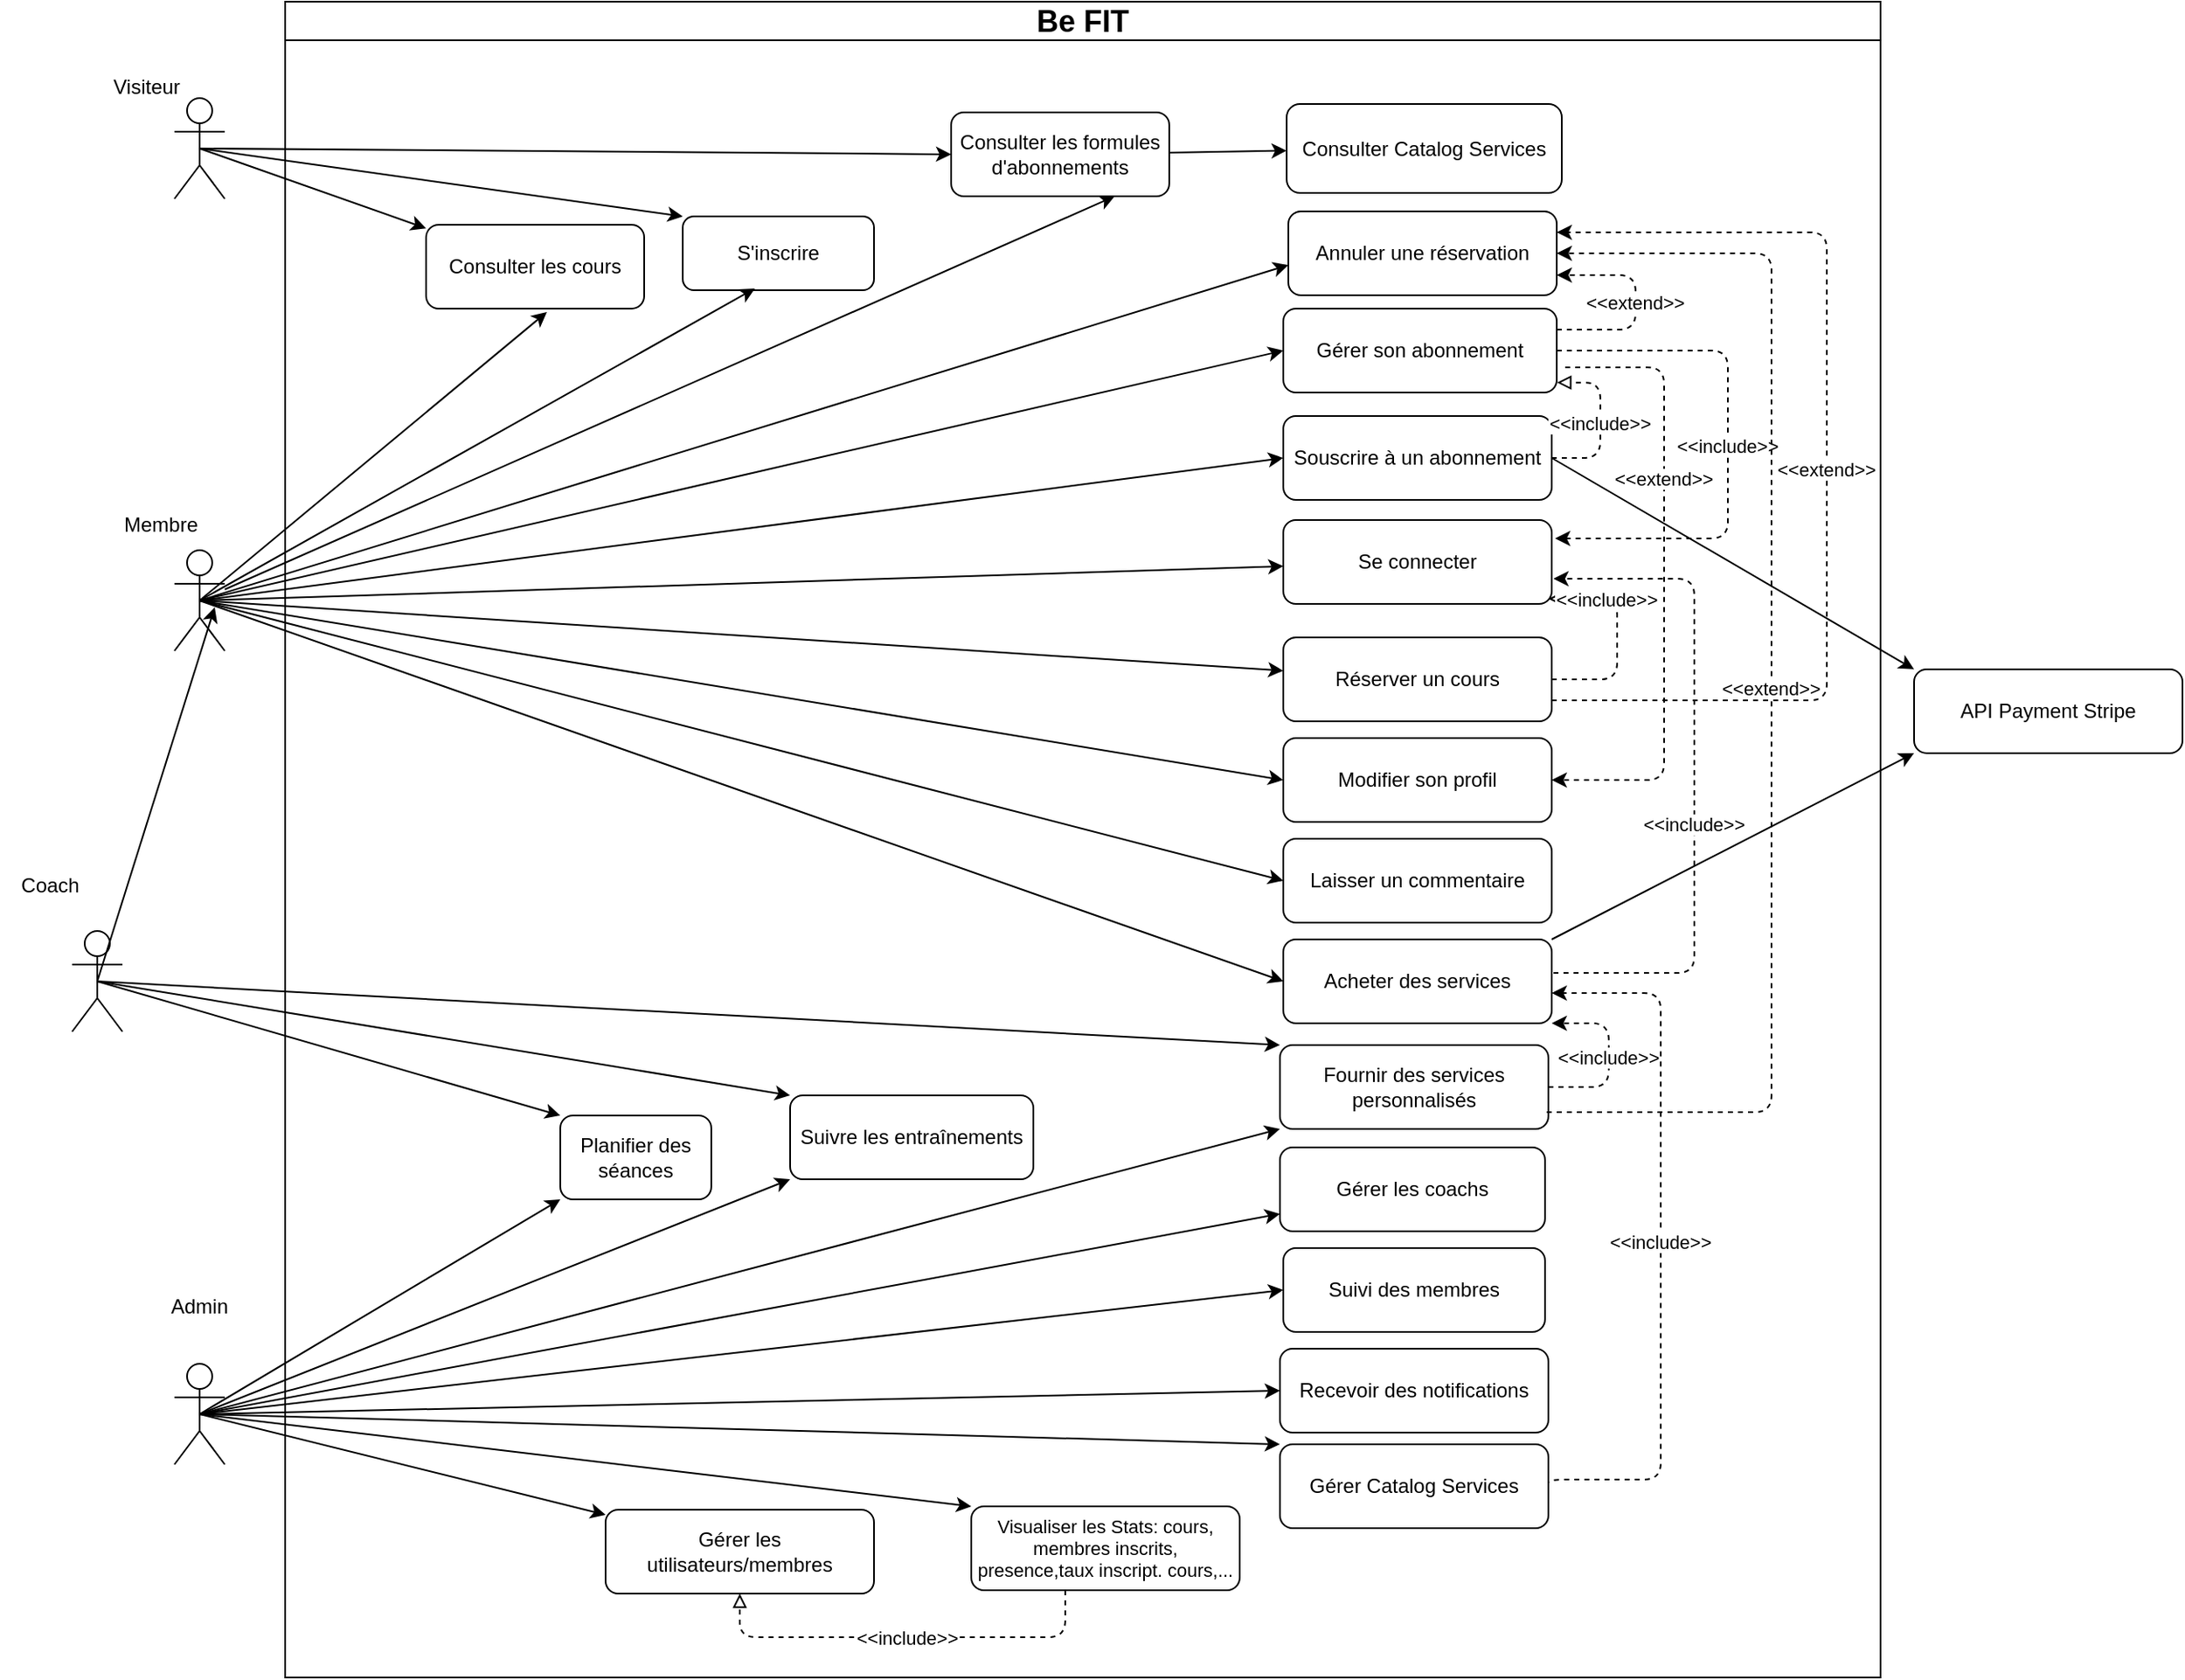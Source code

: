 <mxfile version="24.7.7">
  <diagram name="Page-1" id="NAnlpV8po5Nv_PaAFcBA">
    <mxGraphModel dx="1773" dy="1138" grid="0" gridSize="10" guides="1" tooltips="1" connect="1" arrows="1" fold="1" page="0" pageScale="1" pageWidth="827" pageHeight="1169" math="0" shadow="0">
      <root>
        <mxCell id="0" />
        <mxCell id="1" parent="0" />
        <mxCell id="6" value="Consulter les formules d&#39;abonnements" style="rounded=1;whiteSpace=wrap" parent="1" vertex="1">
          <mxGeometry x="402" y="-33" width="130" height="50" as="geometry" />
        </mxCell>
        <mxCell id="7" value="S&#39;inscrire" style="rounded=1;whiteSpace=wrap" parent="1" vertex="1">
          <mxGeometry x="242" y="29" width="114" height="44" as="geometry" />
        </mxCell>
        <mxCell id="8" value="Consulter les cours" style="rounded=1;whiteSpace=wrap" parent="1" vertex="1">
          <mxGeometry x="89" y="34" width="130" height="50" as="geometry" />
        </mxCell>
        <mxCell id="9" value="Consulter Catalog Services" style="rounded=1;whiteSpace=wrap" parent="1" vertex="1">
          <mxGeometry x="602" y="-38" width="164" height="53" as="geometry" />
        </mxCell>
        <mxCell id="10" value="Souscrire à un abonnement" style="rounded=1;whiteSpace=wrap" parent="1" vertex="1">
          <mxGeometry x="600" y="148" width="160" height="50" as="geometry" />
        </mxCell>
        <mxCell id="11" value="Réserver un cours" style="rounded=1;whiteSpace=wrap" parent="1" vertex="1">
          <mxGeometry x="600" y="280" width="160" height="50" as="geometry" />
        </mxCell>
        <mxCell id="12" value="Annuler une réservation" style="rounded=1;whiteSpace=wrap" parent="1" vertex="1">
          <mxGeometry x="603" y="26" width="160" height="50" as="geometry" />
        </mxCell>
        <mxCell id="13" value="Gérer son abonnement" style="rounded=1;whiteSpace=wrap" parent="1" vertex="1">
          <mxGeometry x="600" y="84" width="163" height="50" as="geometry" />
        </mxCell>
        <mxCell id="14" value="Se connecter" style="rounded=1;whiteSpace=wrap" parent="1" vertex="1">
          <mxGeometry x="600" y="210" width="160" height="50" as="geometry" />
        </mxCell>
        <mxCell id="15" value="Modifier son profil" style="rounded=1;whiteSpace=wrap" parent="1" vertex="1">
          <mxGeometry x="600" y="340" width="160" height="50" as="geometry" />
        </mxCell>
        <mxCell id="16" value="Laisser un commentaire" style="rounded=1;whiteSpace=wrap" parent="1" vertex="1">
          <mxGeometry x="600" y="400" width="160" height="50" as="geometry" />
        </mxCell>
        <mxCell id="17" value="Acheter des services" style="rounded=1;whiteSpace=wrap" parent="1" vertex="1">
          <mxGeometry x="600" y="460" width="160" height="50" as="geometry" />
        </mxCell>
        <mxCell id="18" value="Gérer Catalog Services" style="rounded=1;whiteSpace=wrap" parent="1" vertex="1">
          <mxGeometry x="598" y="761" width="160" height="50" as="geometry" />
        </mxCell>
        <mxCell id="19" value="&#xa;Visualiser les Stats: cours, membres inscrits, presence,taux inscript. cours,...&#xa;" style="rounded=1;whiteSpace=wrap;fontSize=11;" parent="1" vertex="1">
          <mxGeometry x="414" y="798" width="160" height="50" as="geometry" />
        </mxCell>
        <mxCell id="20" value="Recevoir des notifications" style="rounded=1;whiteSpace=wrap" parent="1" vertex="1">
          <mxGeometry x="598" y="704" width="160" height="50" as="geometry" />
        </mxCell>
        <mxCell id="21" value="Gérer les utilisateurs/membres" style="rounded=1;whiteSpace=wrap" parent="1" vertex="1">
          <mxGeometry x="196" y="800" width="160" height="50" as="geometry" />
        </mxCell>
        <mxCell id="22" value="Suivi des membres" style="rounded=1;whiteSpace=wrap" parent="1" vertex="1">
          <mxGeometry x="600" y="644" width="156" height="50" as="geometry" />
        </mxCell>
        <mxCell id="23" value="Gérer les coachs" style="rounded=1;whiteSpace=wrap" parent="1" vertex="1">
          <mxGeometry x="598" y="584" width="158" height="50" as="geometry" />
        </mxCell>
        <mxCell id="25" value="Planifier des séances" style="rounded=1;whiteSpace=wrap" parent="1" vertex="1">
          <mxGeometry x="169" y="565" width="90" height="50" as="geometry" />
        </mxCell>
        <mxCell id="26" value="Suivre les entraînements" style="rounded=1;whiteSpace=wrap" parent="1" vertex="1">
          <mxGeometry x="306" y="553" width="145" height="50" as="geometry" />
        </mxCell>
        <mxCell id="27" value="Fournir des services personnalisés" style="rounded=1;whiteSpace=wrap" parent="1" vertex="1">
          <mxGeometry x="598" y="523" width="160" height="50" as="geometry" />
        </mxCell>
        <mxCell id="28" style="rounded=1;entryX=0;entryY=0.5;entryDx=0;entryDy=0;exitX=0.5;exitY=0.5;exitDx=0;exitDy=0;exitPerimeter=0;" parent="1" source="KVx_jI3Rg1KagNch0SJf-57" target="6" edge="1">
          <mxGeometry relative="1" as="geometry">
            <mxPoint x="80" y="100" as="sourcePoint" />
          </mxGeometry>
        </mxCell>
        <mxCell id="29" style="rounded=1;entryX=0;entryY=0;entryDx=0;entryDy=0;exitX=0.5;exitY=0.5;exitDx=0;exitDy=0;exitPerimeter=0;" parent="1" source="KVx_jI3Rg1KagNch0SJf-57" target="7" edge="1">
          <mxGeometry relative="1" as="geometry">
            <mxPoint x="90" y="90" as="sourcePoint" />
          </mxGeometry>
        </mxCell>
        <mxCell id="30" style="rounded=1;exitX=0.5;exitY=0.5;exitDx=0;exitDy=0;exitPerimeter=0;" parent="1" source="KVx_jI3Rg1KagNch0SJf-57" target="8" edge="1">
          <mxGeometry relative="1" as="geometry">
            <mxPoint x="100" y="115" as="sourcePoint" />
          </mxGeometry>
        </mxCell>
        <mxCell id="31" style="rounded=1;" parent="1" source="6" target="9" edge="1">
          <mxGeometry relative="1" as="geometry" />
        </mxCell>
        <mxCell id="32" style="rounded=1;entryX=0;entryY=0.5;entryDx=0;entryDy=0;exitX=0.5;exitY=0.5;exitDx=0;exitDy=0;exitPerimeter=0;" parent="1" source="KVx_jI3Rg1KagNch0SJf-61" target="10" edge="1">
          <mxGeometry relative="1" as="geometry">
            <mxPoint x="100" y="257.593" as="sourcePoint" />
          </mxGeometry>
        </mxCell>
        <mxCell id="33" style="rounded=1;exitX=0.5;exitY=0.5;exitDx=0;exitDy=0;exitPerimeter=0;" parent="1" source="KVx_jI3Rg1KagNch0SJf-61" target="11" edge="1">
          <mxGeometry relative="1" as="geometry">
            <mxPoint x="100" y="267.581" as="sourcePoint" />
          </mxGeometry>
        </mxCell>
        <mxCell id="34" style="rounded=1;entryX=0;entryY=0.64;entryDx=0;entryDy=0;entryPerimeter=0;exitX=0.5;exitY=0.5;exitDx=0;exitDy=0;exitPerimeter=0;" parent="1" source="KVx_jI3Rg1KagNch0SJf-61" target="12" edge="1">
          <mxGeometry relative="1" as="geometry">
            <mxPoint x="94.764" y="250" as="sourcePoint" />
          </mxGeometry>
        </mxCell>
        <mxCell id="35" style="rounded=1;entryX=0;entryY=0.5;entryDx=0;entryDy=0;exitX=0.5;exitY=0.5;exitDx=0;exitDy=0;exitPerimeter=0;" parent="1" source="KVx_jI3Rg1KagNch0SJf-61" target="13" edge="1">
          <mxGeometry relative="1" as="geometry">
            <mxPoint x="100" y="252" as="sourcePoint" />
          </mxGeometry>
        </mxCell>
        <mxCell id="36" style="rounded=1;exitX=0.5;exitY=0.5;exitDx=0;exitDy=0;exitPerimeter=0;" parent="1" source="KVx_jI3Rg1KagNch0SJf-61" target="14" edge="1">
          <mxGeometry relative="1" as="geometry">
            <mxPoint x="100" y="263.065" as="sourcePoint" />
          </mxGeometry>
        </mxCell>
        <mxCell id="37" style="rounded=1;entryX=0;entryY=0.5;entryDx=0;entryDy=0;exitX=0.5;exitY=0.5;exitDx=0;exitDy=0;exitPerimeter=0;" parent="1" source="KVx_jI3Rg1KagNch0SJf-61" target="15" edge="1">
          <mxGeometry relative="1" as="geometry">
            <mxPoint x="100" y="272.407" as="sourcePoint" />
          </mxGeometry>
        </mxCell>
        <mxCell id="38" style="rounded=1;entryX=0;entryY=0.5;entryDx=0;entryDy=0;exitX=0.5;exitY=0.5;exitDx=0;exitDy=0;exitPerimeter=0;" parent="1" source="KVx_jI3Rg1KagNch0SJf-61" target="16" edge="1">
          <mxGeometry relative="1" as="geometry">
            <mxPoint x="100" y="276.852" as="sourcePoint" />
          </mxGeometry>
        </mxCell>
        <mxCell id="39" style="rounded=1;entryX=0;entryY=0.5;entryDx=0;entryDy=0;exitX=0.5;exitY=0.5;exitDx=0;exitDy=0;exitPerimeter=0;" parent="1" source="KVx_jI3Rg1KagNch0SJf-61" target="17" edge="1">
          <mxGeometry relative="1" as="geometry">
            <mxPoint x="96.818" y="280" as="sourcePoint" />
            <mxPoint x="600" y="460" as="targetPoint" />
          </mxGeometry>
        </mxCell>
        <mxCell id="40" style="rounded=1;exitX=0.5;exitY=0.5;exitDx=0;exitDy=0;exitPerimeter=0;entryX=0;entryY=0;entryDx=0;entryDy=0;" parent="1" source="KVx_jI3Rg1KagNch0SJf-62" target="18" edge="1">
          <mxGeometry relative="1" as="geometry">
            <mxPoint x="92.4" y="430" as="sourcePoint" />
            <mxPoint x="447" y="763" as="targetPoint" />
          </mxGeometry>
        </mxCell>
        <mxCell id="41" style="rounded=1;exitX=0.5;exitY=0.5;exitDx=0;exitDy=0;exitPerimeter=0;entryX=0;entryY=0;entryDx=0;entryDy=0;" parent="1" source="KVx_jI3Rg1KagNch0SJf-62" target="19" edge="1">
          <mxGeometry relative="1" as="geometry">
            <mxPoint x="85.312" y="430" as="sourcePoint" />
            <mxPoint x="276" y="760" as="targetPoint" />
          </mxGeometry>
        </mxCell>
        <mxCell id="43" style="rounded=1;exitX=0.5;exitY=0.5;exitDx=0;exitDy=0;exitPerimeter=0;entryX=0;entryY=0.06;entryDx=0;entryDy=0;entryPerimeter=0;" parent="1" source="KVx_jI3Rg1KagNch0SJf-62" target="21" edge="1">
          <mxGeometry relative="1" as="geometry">
            <mxPoint x="82.606" y="430" as="sourcePoint" />
            <mxPoint x="107" y="786" as="targetPoint" />
          </mxGeometry>
        </mxCell>
        <mxCell id="44" style="rounded=1;entryX=0;entryY=0.5;entryDx=0;entryDy=0;exitX=0.5;exitY=0.5;exitDx=0;exitDy=0;exitPerimeter=0;" parent="1" source="KVx_jI3Rg1KagNch0SJf-62" target="22" edge="1">
          <mxGeometry relative="1" as="geometry">
            <mxPoint x="100" y="424.63" as="sourcePoint" />
          </mxGeometry>
        </mxCell>
        <mxCell id="45" style="rounded=1;exitX=0.5;exitY=0.5;exitDx=0;exitDy=0;exitPerimeter=0;" parent="1" source="KVx_jI3Rg1KagNch0SJf-62" target="23" edge="1">
          <mxGeometry relative="1" as="geometry">
            <mxPoint x="76.023" y="430" as="sourcePoint" />
          </mxGeometry>
        </mxCell>
        <mxCell id="46" style="rounded=1;exitX=0.5;exitY=0.5;exitDx=0;exitDy=0;exitPerimeter=0;entryX=0;entryY=0.5;entryDx=0;entryDy=0;" parent="1" source="KVx_jI3Rg1KagNch0SJf-62" target="20" edge="1">
          <mxGeometry relative="1" as="geometry">
            <mxPoint x="100" y="429.074" as="sourcePoint" />
            <mxPoint x="590" y="710" as="targetPoint" />
          </mxGeometry>
        </mxCell>
        <mxCell id="47" style="rounded=1;exitX=0.5;exitY=0.5;exitDx=0;exitDy=0;exitPerimeter=0;entryX=0;entryY=0;entryDx=0;entryDy=0;" parent="1" source="KVx_jI3Rg1KagNch0SJf-68" target="25" edge="1">
          <mxGeometry relative="1" as="geometry">
            <mxPoint x="66.875" y="580" as="sourcePoint" />
            <mxPoint x="590" y="646" as="targetPoint" />
          </mxGeometry>
        </mxCell>
        <mxCell id="48" style="rounded=1;exitX=0.5;exitY=0.5;exitDx=0;exitDy=0;exitPerimeter=0;entryX=0;entryY=0;entryDx=0;entryDy=0;" parent="1" source="KVx_jI3Rg1KagNch0SJf-68" target="26" edge="1">
          <mxGeometry relative="1" as="geometry">
            <mxPoint x="77.5" y="580" as="sourcePoint" />
            <mxPoint x="314" y="565" as="targetPoint" />
          </mxGeometry>
        </mxCell>
        <mxCell id="49" style="rounded=1;exitX=0.5;exitY=0.5;exitDx=0;exitDy=0;exitPerimeter=0;entryX=0;entryY=0;entryDx=0;entryDy=0;" parent="1" source="KVx_jI3Rg1KagNch0SJf-68" target="27" edge="1">
          <mxGeometry relative="1" as="geometry">
            <mxPoint x="88.125" y="580" as="sourcePoint" />
            <mxPoint x="597" y="603" as="targetPoint" />
          </mxGeometry>
        </mxCell>
        <mxCell id="50" value="&lt;&lt;include&gt;&gt;" style="edgeStyle=orthogonalEdgeStyle;endArrow=block;endFill=0;dashed=1;exitX=1;exitY=0.5;exitDx=0;exitDy=0;entryX=1.001;entryY=0.881;entryDx=0;entryDy=0;entryPerimeter=0;" parent="1" source="10" target="13" edge="1">
          <mxGeometry relative="1" as="geometry">
            <mxPoint x="760" y="130" as="targetPoint" />
            <Array as="points">
              <mxPoint x="789" y="173" />
              <mxPoint x="789" y="128" />
            </Array>
          </mxGeometry>
        </mxCell>
        <mxCell id="51" value="&lt;&lt;include&gt;&gt;" style="edgeStyle=orthogonalEdgeStyle;endArrow=block;endFill=0;dashed=1;exitX=1;exitY=0.5;exitDx=0;exitDy=0;" parent="1" source="11" edge="1">
          <mxGeometry x="0.453" relative="1" as="geometry">
            <mxPoint x="758" y="257" as="targetPoint" />
            <Array as="points">
              <mxPoint x="799" y="305" />
              <mxPoint x="799" y="257" />
            </Array>
            <mxPoint as="offset" />
          </mxGeometry>
        </mxCell>
        <mxCell id="52" value="&lt;&lt;include&gt;&gt;" style="edgeStyle=orthogonalEdgeStyle;endArrow=block;endFill=0;dashed=1;entryX=0.5;entryY=1;entryDx=0;entryDy=0;" parent="1" source="19" target="21" edge="1">
          <mxGeometry x="-0.015" relative="1" as="geometry">
            <mxPoint x="392" y="891" as="sourcePoint" />
            <Array as="points">
              <mxPoint x="470" y="876" />
              <mxPoint x="276" y="876" />
            </Array>
            <mxPoint as="offset" />
          </mxGeometry>
        </mxCell>
        <mxCell id="KVx_jI3Rg1KagNch0SJf-57" value="" style="shape=umlActor;verticalLabelPosition=bottom;verticalAlign=top;html=1;outlineConnect=0;" parent="1" vertex="1">
          <mxGeometry x="-61" y="-41.5" width="30" height="60" as="geometry" />
        </mxCell>
        <mxCell id="KVx_jI3Rg1KagNch0SJf-60" value="Visiteur" style="text;html=1;align=center;verticalAlign=middle;resizable=0;points=[];autosize=1;strokeColor=none;fillColor=none;" parent="1" vertex="1">
          <mxGeometry x="-108" y="-63" width="60" height="30" as="geometry" />
        </mxCell>
        <mxCell id="KVx_jI3Rg1KagNch0SJf-61" value="" style="shape=umlActor;verticalLabelPosition=bottom;verticalAlign=top;html=1;outlineConnect=0;" parent="1" vertex="1">
          <mxGeometry x="-61" y="228" width="30" height="60" as="geometry" />
        </mxCell>
        <mxCell id="KVx_jI3Rg1KagNch0SJf-62" value="" style="shape=umlActor;verticalLabelPosition=bottom;verticalAlign=top;html=1;outlineConnect=0;" parent="1" vertex="1">
          <mxGeometry x="-61" y="713" width="30" height="60" as="geometry" />
        </mxCell>
        <mxCell id="KVx_jI3Rg1KagNch0SJf-66" value="Admin" style="text;html=1;align=center;verticalAlign=middle;whiteSpace=wrap;rounded=0;" parent="1" vertex="1">
          <mxGeometry x="-76" y="664" width="60" height="30" as="geometry" />
        </mxCell>
        <mxCell id="KVx_jI3Rg1KagNch0SJf-67" value="Membre" style="text;html=1;align=center;verticalAlign=middle;whiteSpace=wrap;rounded=0;" parent="1" vertex="1">
          <mxGeometry x="-99" y="198" width="60" height="30" as="geometry" />
        </mxCell>
        <mxCell id="KVx_jI3Rg1KagNch0SJf-68" value="" style="shape=umlActor;verticalLabelPosition=bottom;verticalAlign=top;html=1;outlineConnect=0;" parent="1" vertex="1">
          <mxGeometry x="-122" y="455" width="30" height="60" as="geometry" />
        </mxCell>
        <mxCell id="KVx_jI3Rg1KagNch0SJf-69" value="Coach" style="text;html=1;align=center;verticalAlign=middle;whiteSpace=wrap;rounded=0;" parent="1" vertex="1">
          <mxGeometry x="-165" y="413" width="60" height="30" as="geometry" />
        </mxCell>
        <mxCell id="qZKsJLmDGMZFvN5hdc6K-56" value="API Payment Stripe" style="rounded=1;whiteSpace=wrap" parent="1" vertex="1">
          <mxGeometry x="976" y="299" width="160" height="50" as="geometry" />
        </mxCell>
        <mxCell id="qZKsJLmDGMZFvN5hdc6K-57" value="" style="endArrow=classic;html=1;rounded=0;entryX=0;entryY=0;entryDx=0;entryDy=0;exitX=1;exitY=0.5;exitDx=0;exitDy=0;" parent="1" source="10" target="qZKsJLmDGMZFvN5hdc6K-56" edge="1">
          <mxGeometry width="50" height="50" relative="1" as="geometry">
            <mxPoint x="397" y="415" as="sourcePoint" />
            <mxPoint x="447" y="365" as="targetPoint" />
          </mxGeometry>
        </mxCell>
        <mxCell id="qZKsJLmDGMZFvN5hdc6K-58" value="" style="endArrow=classic;html=1;rounded=0;entryX=0;entryY=1;entryDx=0;entryDy=0;exitX=1;exitY=0;exitDx=0;exitDy=0;" parent="1" source="17" target="qZKsJLmDGMZFvN5hdc6K-56" edge="1">
          <mxGeometry width="50" height="50" relative="1" as="geometry">
            <mxPoint x="397" y="415" as="sourcePoint" />
            <mxPoint x="447" y="365" as="targetPoint" />
          </mxGeometry>
        </mxCell>
        <mxCell id="NJYBeWLR2BhXSszBbY7c-60" value="" style="endArrow=classic;html=1;rounded=0;exitX=0.5;exitY=0.5;exitDx=0;exitDy=0;exitPerimeter=0;entryX=0;entryY=1;entryDx=0;entryDy=0;" parent="1" source="KVx_jI3Rg1KagNch0SJf-62" target="25" edge="1">
          <mxGeometry width="50" height="50" relative="1" as="geometry">
            <mxPoint x="669" y="529" as="sourcePoint" />
            <mxPoint x="719" y="479" as="targetPoint" />
          </mxGeometry>
        </mxCell>
        <mxCell id="NJYBeWLR2BhXSszBbY7c-61" value="" style="endArrow=classic;html=1;rounded=0;exitX=0.5;exitY=0.5;exitDx=0;exitDy=0;exitPerimeter=0;entryX=0;entryY=1;entryDx=0;entryDy=0;" parent="1" source="KVx_jI3Rg1KagNch0SJf-62" target="26" edge="1">
          <mxGeometry width="50" height="50" relative="1" as="geometry">
            <mxPoint x="669" y="529" as="sourcePoint" />
            <mxPoint x="353" y="656" as="targetPoint" />
          </mxGeometry>
        </mxCell>
        <mxCell id="NJYBeWLR2BhXSszBbY7c-62" value="" style="endArrow=classic;html=1;rounded=0;exitX=0.5;exitY=0.5;exitDx=0;exitDy=0;exitPerimeter=0;entryX=0;entryY=1;entryDx=0;entryDy=0;" parent="1" source="KVx_jI3Rg1KagNch0SJf-62" target="27" edge="1">
          <mxGeometry width="50" height="50" relative="1" as="geometry">
            <mxPoint x="669" y="677" as="sourcePoint" />
            <mxPoint x="719" y="627" as="targetPoint" />
          </mxGeometry>
        </mxCell>
        <mxCell id="NJYBeWLR2BhXSszBbY7c-65" value="" style="endArrow=classic;html=1;rounded=0;entryX=0.75;entryY=1;entryDx=0;entryDy=0;" parent="1" source="KVx_jI3Rg1KagNch0SJf-61" target="6" edge="1">
          <mxGeometry width="50" height="50" relative="1" as="geometry">
            <mxPoint x="669" y="258" as="sourcePoint" />
            <mxPoint x="521" y="21" as="targetPoint" />
          </mxGeometry>
        </mxCell>
        <mxCell id="NJYBeWLR2BhXSszBbY7c-67" value="" style="endArrow=classic;html=1;rounded=0;exitX=0.5;exitY=0.5;exitDx=0;exitDy=0;exitPerimeter=0;entryX=0.377;entryY=0.977;entryDx=0;entryDy=0;entryPerimeter=0;" parent="1" source="KVx_jI3Rg1KagNch0SJf-61" edge="1" target="7">
          <mxGeometry width="50" height="50" relative="1" as="geometry">
            <mxPoint x="669" y="258" as="sourcePoint" />
            <mxPoint x="299" y="75" as="targetPoint" />
          </mxGeometry>
        </mxCell>
        <mxCell id="NJYBeWLR2BhXSszBbY7c-70" value="" style="endArrow=classic;html=1;rounded=0;exitX=0.5;exitY=0.5;exitDx=0;exitDy=0;exitPerimeter=0;entryX=0.554;entryY=1.04;entryDx=0;entryDy=0;entryPerimeter=0;" parent="1" source="KVx_jI3Rg1KagNch0SJf-61" target="8" edge="1">
          <mxGeometry width="50" height="50" relative="1" as="geometry">
            <mxPoint x="60" y="200" as="sourcePoint" />
            <mxPoint x="212" y="85" as="targetPoint" />
          </mxGeometry>
        </mxCell>
        <mxCell id="n6asKkfDT6sdKLpLVD0F-74" value="" style="endArrow=classic;html=1;rounded=0;exitX=0.5;exitY=0.5;exitDx=0;exitDy=0;exitPerimeter=0;" edge="1" parent="1" source="KVx_jI3Rg1KagNch0SJf-68">
          <mxGeometry width="50" height="50" relative="1" as="geometry">
            <mxPoint x="415" y="411" as="sourcePoint" />
            <mxPoint x="-37" y="262" as="targetPoint" />
          </mxGeometry>
        </mxCell>
        <mxCell id="n6asKkfDT6sdKLpLVD0F-77" value="&lt;font style=&quot;font-size: 18px;&quot;&gt;Be FIT&lt;/font&gt;" style="swimlane;whiteSpace=wrap;html=1;startSize=23;" vertex="1" parent="1">
          <mxGeometry x="5" y="-99" width="951" height="999" as="geometry" />
        </mxCell>
        <mxCell id="n6asKkfDT6sdKLpLVD0F-78" style="edgeStyle=orthogonalEdgeStyle;rounded=0;orthogonalLoop=1;jettySize=auto;html=1;exitX=0.5;exitY=1;exitDx=0;exitDy=0;" edge="1" parent="n6asKkfDT6sdKLpLVD0F-77">
          <mxGeometry relative="1" as="geometry">
            <mxPoint x="315" y="585" as="sourcePoint" />
            <mxPoint x="315" y="585" as="targetPoint" />
          </mxGeometry>
        </mxCell>
        <mxCell id="n6asKkfDT6sdKLpLVD0F-81" value="&lt;&lt;include&gt;&gt;" style="edgeStyle=orthogonalEdgeStyle;rounded=1;dashed=1;entryX=1;entryY=1;entryDx=0;entryDy=0;" edge="1" parent="1" source="27" target="17">
          <mxGeometry relative="1" as="geometry">
            <mxPoint x="777" y="545" as="sourcePoint" />
            <mxPoint x="657" y="505" as="targetPoint" />
            <Array as="points">
              <mxPoint x="794" y="548" />
              <mxPoint x="794" y="510" />
            </Array>
          </mxGeometry>
        </mxCell>
        <mxCell id="n6asKkfDT6sdKLpLVD0F-84" value="&lt;&lt;include&gt;&gt;" style="edgeStyle=orthogonalEdgeStyle;rounded=1;dashed=1;exitX=1;exitY=0.5;exitDx=0;exitDy=0;" edge="1" parent="1" source="18">
          <mxGeometry relative="1" as="geometry">
            <mxPoint x="884" y="667" as="sourcePoint" />
            <mxPoint x="760" y="492" as="targetPoint" />
            <Array as="points">
              <mxPoint x="758" y="782" />
              <mxPoint x="825" y="782" />
              <mxPoint x="825" y="492" />
            </Array>
          </mxGeometry>
        </mxCell>
        <mxCell id="n6asKkfDT6sdKLpLVD0F-85" value="&lt;&lt;include&gt;&gt;" style="edgeStyle=orthogonalEdgeStyle;rounded=1;dashed=1;exitX=1;exitY=0.5;exitDx=0;exitDy=0;" edge="1" parent="1" source="13">
          <mxGeometry relative="1" as="geometry">
            <mxPoint x="764" y="116" as="sourcePoint" />
            <mxPoint x="762" y="221" as="targetPoint" />
            <Array as="points">
              <mxPoint x="865" y="109" />
              <mxPoint x="865" y="221" />
            </Array>
          </mxGeometry>
        </mxCell>
        <mxCell id="n6asKkfDT6sdKLpLVD0F-87" value="&lt;&lt;extend&gt;&gt;" style="edgeStyle=orthogonalEdgeStyle;rounded=1;dashed=1;entryX=1;entryY=0.5;entryDx=0;entryDy=0;" edge="1" parent="1" target="12">
          <mxGeometry relative="1" as="geometry">
            <mxPoint x="757" y="563" as="sourcePoint" />
            <mxPoint x="990" y="392" as="targetPoint" />
            <Array as="points">
              <mxPoint x="891" y="563" />
              <mxPoint x="891" y="51" />
            </Array>
            <mxPoint as="offset" />
          </mxGeometry>
        </mxCell>
        <mxCell id="n6asKkfDT6sdKLpLVD0F-89" value="&lt;&lt;extend&gt;&gt;" style="edgeStyle=orthogonalEdgeStyle;rounded=1;dashed=1;entryX=1;entryY=0.25;entryDx=0;entryDy=0;exitX=1;exitY=0.75;exitDx=0;exitDy=0;" edge="1" parent="1" source="11" target="12">
          <mxGeometry relative="1" as="geometry">
            <mxPoint x="946" y="164" as="sourcePoint" />
            <mxPoint x="1176" y="-6" as="targetPoint" />
            <Array as="points">
              <mxPoint x="924" y="318" />
              <mxPoint x="924" y="39" />
            </Array>
          </mxGeometry>
        </mxCell>
        <mxCell id="n6asKkfDT6sdKLpLVD0F-90" value="&lt;&lt;extend&gt;&gt;" style="edgeStyle=orthogonalEdgeStyle;rounded=1;dashed=1;entryX=1;entryY=0.75;entryDx=0;entryDy=0;exitX=1;exitY=0.25;exitDx=0;exitDy=0;" edge="1" parent="1" source="13" target="12">
          <mxGeometry relative="1" as="geometry">
            <mxPoint x="1041" y="49" as="sourcePoint" />
            <mxPoint x="1271" y="-121" as="targetPoint" />
            <Array as="points">
              <mxPoint x="810" y="97" />
              <mxPoint x="810" y="64" />
              <mxPoint x="763" y="64" />
            </Array>
          </mxGeometry>
        </mxCell>
        <mxCell id="n6asKkfDT6sdKLpLVD0F-91" value="&lt;&lt;extend&gt;&gt;" style="edgeStyle=orthogonalEdgeStyle;rounded=1;dashed=1;entryX=1;entryY=0.5;entryDx=0;entryDy=0;" edge="1" parent="1" target="15">
          <mxGeometry x="-0.328" relative="1" as="geometry">
            <mxPoint x="768" y="119" as="sourcePoint" />
            <mxPoint x="1082" y="-30.5" as="targetPoint" />
            <Array as="points">
              <mxPoint x="827" y="119" />
              <mxPoint x="827" y="365" />
            </Array>
            <mxPoint as="offset" />
          </mxGeometry>
        </mxCell>
        <mxCell id="n6asKkfDT6sdKLpLVD0F-92" value="&lt;&lt;include&gt;&gt;" style="edgeStyle=orthogonalEdgeStyle;rounded=1;dashed=1;" edge="1" parent="1">
          <mxGeometry x="-0.141" relative="1" as="geometry">
            <mxPoint x="761" y="480" as="sourcePoint" />
            <mxPoint x="761" y="245" as="targetPoint" />
            <Array as="points">
              <mxPoint x="845" y="480" />
              <mxPoint x="845" y="245" />
            </Array>
            <mxPoint as="offset" />
          </mxGeometry>
        </mxCell>
      </root>
    </mxGraphModel>
  </diagram>
</mxfile>
